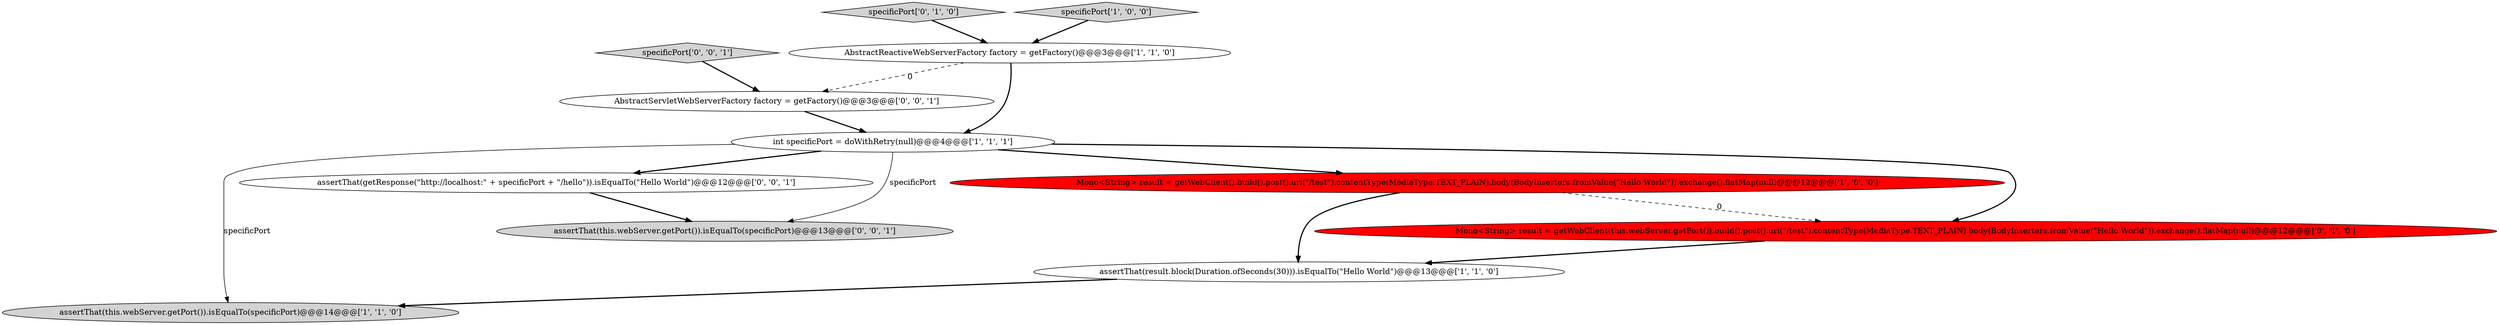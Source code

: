 digraph {
6 [style = filled, label = "Mono<String> result = getWebClient(this.webServer.getPort()).build().post().uri(\"/test\").contentType(MediaType.TEXT_PLAIN).body(BodyInserters.fromValue(\"Hello World\")).exchange().flatMap(null)@@@12@@@['0', '1', '0']", fillcolor = red, shape = ellipse image = "AAA1AAABBB2BBB"];
3 [style = filled, label = "int specificPort = doWithRetry(null)@@@4@@@['1', '1', '1']", fillcolor = white, shape = ellipse image = "AAA0AAABBB1BBB"];
0 [style = filled, label = "assertThat(this.webServer.getPort()).isEqualTo(specificPort)@@@14@@@['1', '1', '0']", fillcolor = lightgray, shape = ellipse image = "AAA0AAABBB1BBB"];
9 [style = filled, label = "AbstractServletWebServerFactory factory = getFactory()@@@3@@@['0', '0', '1']", fillcolor = white, shape = ellipse image = "AAA0AAABBB3BBB"];
7 [style = filled, label = "specificPort['0', '1', '0']", fillcolor = lightgray, shape = diamond image = "AAA0AAABBB2BBB"];
10 [style = filled, label = "assertThat(this.webServer.getPort()).isEqualTo(specificPort)@@@13@@@['0', '0', '1']", fillcolor = lightgray, shape = ellipse image = "AAA0AAABBB3BBB"];
2 [style = filled, label = "assertThat(result.block(Duration.ofSeconds(30))).isEqualTo(\"Hello World\")@@@13@@@['1', '1', '0']", fillcolor = white, shape = ellipse image = "AAA0AAABBB1BBB"];
8 [style = filled, label = "specificPort['0', '0', '1']", fillcolor = lightgray, shape = diamond image = "AAA0AAABBB3BBB"];
4 [style = filled, label = "specificPort['1', '0', '0']", fillcolor = lightgray, shape = diamond image = "AAA0AAABBB1BBB"];
11 [style = filled, label = "assertThat(getResponse(\"http://localhost:\" + specificPort + \"/hello\")).isEqualTo(\"Hello World\")@@@12@@@['0', '0', '1']", fillcolor = white, shape = ellipse image = "AAA0AAABBB3BBB"];
5 [style = filled, label = "AbstractReactiveWebServerFactory factory = getFactory()@@@3@@@['1', '1', '0']", fillcolor = white, shape = ellipse image = "AAA0AAABBB1BBB"];
1 [style = filled, label = "Mono<String> result = getWebClient().build().post().uri(\"/test\").contentType(MediaType.TEXT_PLAIN).body(BodyInserters.fromValue(\"Hello World\")).exchange().flatMap(null)@@@12@@@['1', '0', '0']", fillcolor = red, shape = ellipse image = "AAA1AAABBB1BBB"];
3->11 [style = bold, label=""];
5->3 [style = bold, label=""];
9->3 [style = bold, label=""];
3->6 [style = bold, label=""];
5->9 [style = dashed, label="0"];
1->2 [style = bold, label=""];
2->0 [style = bold, label=""];
7->5 [style = bold, label=""];
3->1 [style = bold, label=""];
11->10 [style = bold, label=""];
4->5 [style = bold, label=""];
1->6 [style = dashed, label="0"];
3->10 [style = solid, label="specificPort"];
3->0 [style = solid, label="specificPort"];
8->9 [style = bold, label=""];
6->2 [style = bold, label=""];
}
